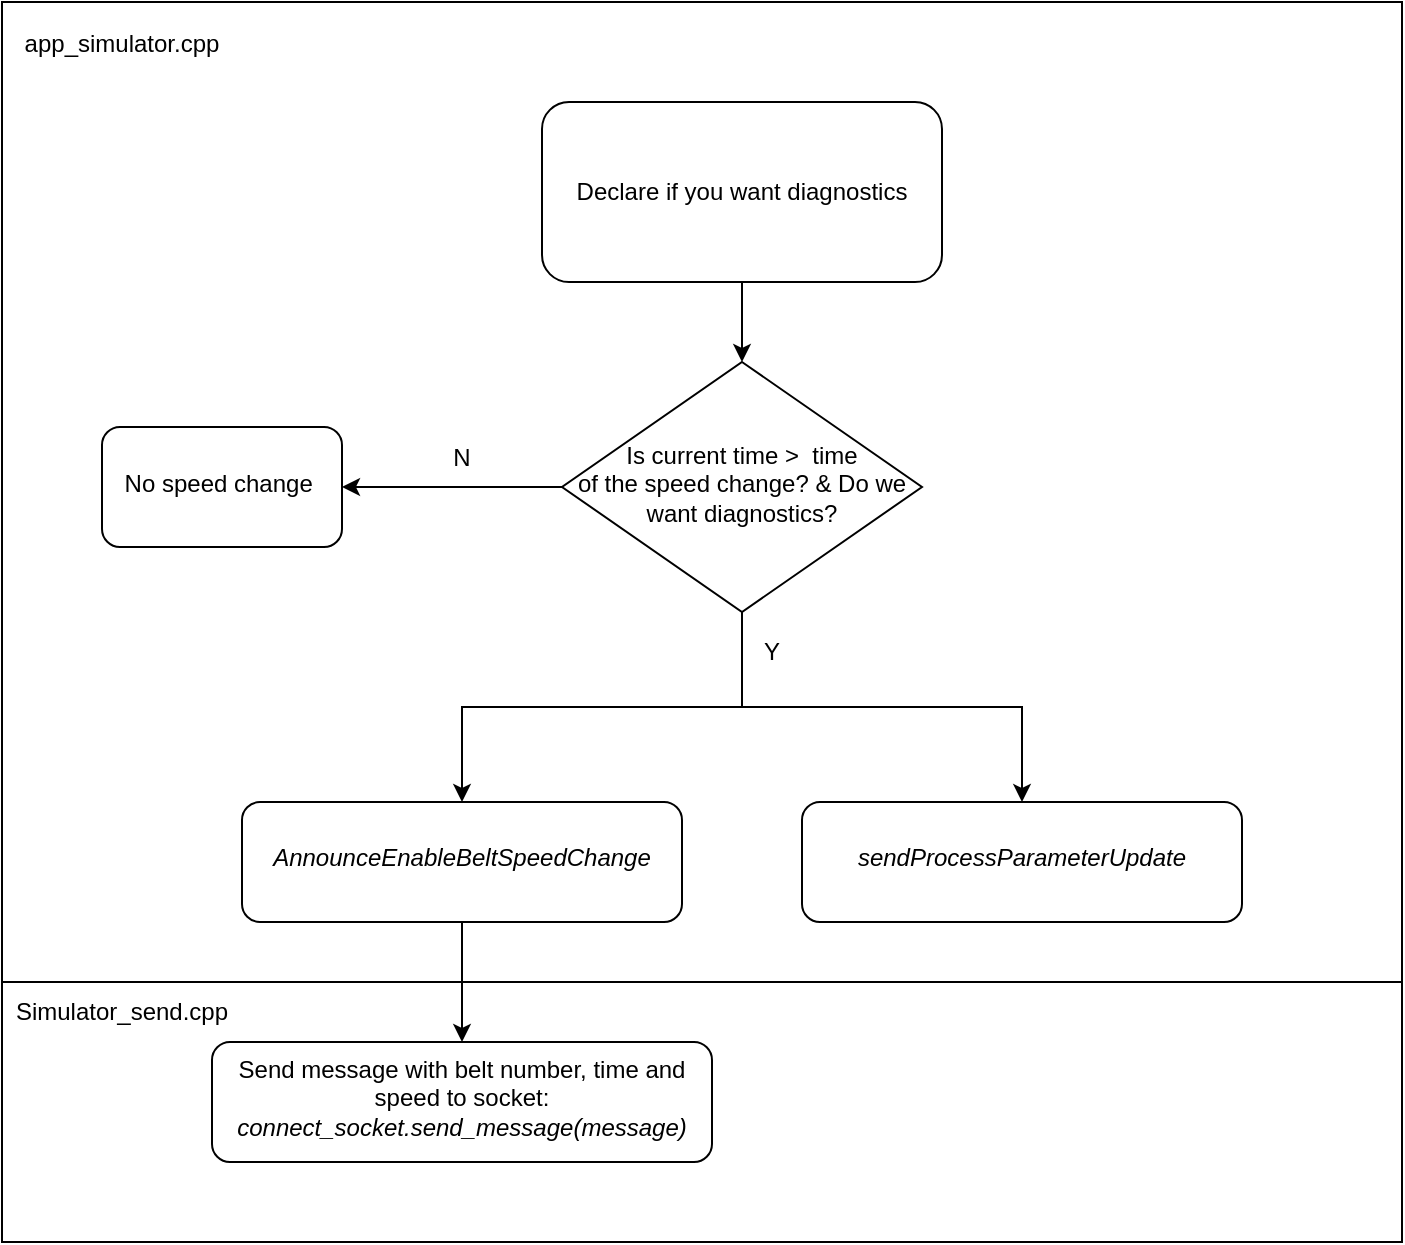 <mxfile version="18.0.2" type="github">
  <diagram id="6dGspaSZ-LBUG3jmxN4q" name="Page-1">
    <mxGraphModel dx="1221" dy="681" grid="1" gridSize="10" guides="1" tooltips="1" connect="1" arrows="1" fold="1" page="1" pageScale="1" pageWidth="3300" pageHeight="4681" math="0" shadow="0">
      <root>
        <mxCell id="0" />
        <mxCell id="1" parent="0" />
        <mxCell id="nNCJjdia4qGImyiOLjnr-1" value="" style="whiteSpace=wrap;html=1;fillColor=none;" vertex="1" parent="1">
          <mxGeometry x="510" y="80" width="700" height="490" as="geometry" />
        </mxCell>
        <mxCell id="nNCJjdia4qGImyiOLjnr-2" value="" style="edgeStyle=orthogonalEdgeStyle;rounded=0;orthogonalLoop=1;jettySize=auto;html=1;" edge="1" parent="1" source="nNCJjdia4qGImyiOLjnr-3" target="nNCJjdia4qGImyiOLjnr-7">
          <mxGeometry relative="1" as="geometry" />
        </mxCell>
        <mxCell id="nNCJjdia4qGImyiOLjnr-3" value="Declare if you want diagnostics" style="rounded=1;whiteSpace=wrap;html=1;fontSize=12;glass=0;strokeWidth=1;shadow=0;" vertex="1" parent="1">
          <mxGeometry x="780" y="130" width="200" height="90" as="geometry" />
        </mxCell>
        <mxCell id="nNCJjdia4qGImyiOLjnr-4" value="" style="edgeStyle=orthogonalEdgeStyle;rounded=0;orthogonalLoop=1;jettySize=auto;html=1;" edge="1" parent="1" source="nNCJjdia4qGImyiOLjnr-7" target="nNCJjdia4qGImyiOLjnr-8">
          <mxGeometry relative="1" as="geometry" />
        </mxCell>
        <mxCell id="nNCJjdia4qGImyiOLjnr-5" value="" style="edgeStyle=orthogonalEdgeStyle;rounded=0;orthogonalLoop=1;jettySize=auto;html=1;" edge="1" parent="1" source="nNCJjdia4qGImyiOLjnr-7" target="nNCJjdia4qGImyiOLjnr-10">
          <mxGeometry relative="1" as="geometry" />
        </mxCell>
        <mxCell id="nNCJjdia4qGImyiOLjnr-6" style="edgeStyle=orthogonalEdgeStyle;rounded=0;orthogonalLoop=1;jettySize=auto;html=1;" edge="1" parent="1" source="nNCJjdia4qGImyiOLjnr-7" target="nNCJjdia4qGImyiOLjnr-11">
          <mxGeometry relative="1" as="geometry" />
        </mxCell>
        <mxCell id="nNCJjdia4qGImyiOLjnr-7" value="Is current time &amp;gt;&amp;nbsp; time &lt;br&gt;of the speed change? &amp;amp; Do we want diagnostics?" style="rhombus;whiteSpace=wrap;html=1;shadow=0;fontFamily=Helvetica;fontSize=12;align=center;strokeWidth=1;spacing=6;spacingTop=-4;" vertex="1" parent="1">
          <mxGeometry x="790" y="260" width="180" height="125" as="geometry" />
        </mxCell>
        <mxCell id="nNCJjdia4qGImyiOLjnr-8" value="No speed change&amp;nbsp;" style="rounded=1;whiteSpace=wrap;html=1;shadow=0;strokeWidth=1;spacing=6;spacingTop=-4;" vertex="1" parent="1">
          <mxGeometry x="560" y="292.5" width="120" height="60" as="geometry" />
        </mxCell>
        <mxCell id="nNCJjdia4qGImyiOLjnr-9" value="" style="edgeStyle=orthogonalEdgeStyle;rounded=0;orthogonalLoop=1;jettySize=auto;html=1;" edge="1" parent="1" source="nNCJjdia4qGImyiOLjnr-10" target="nNCJjdia4qGImyiOLjnr-12">
          <mxGeometry relative="1" as="geometry" />
        </mxCell>
        <mxCell id="nNCJjdia4qGImyiOLjnr-10" value="&lt;i&gt;AnnounceEnableBeltSpeedChange&lt;/i&gt;" style="rounded=1;whiteSpace=wrap;html=1;shadow=0;strokeWidth=1;spacing=6;spacingTop=-4;" vertex="1" parent="1">
          <mxGeometry x="630" y="480" width="220" height="60" as="geometry" />
        </mxCell>
        <mxCell id="nNCJjdia4qGImyiOLjnr-11" value="&lt;i&gt;sendProcessParameterUpdate&lt;/i&gt;" style="rounded=1;whiteSpace=wrap;html=1;shadow=0;strokeWidth=1;spacing=6;spacingTop=-4;" vertex="1" parent="1">
          <mxGeometry x="910" y="480" width="220" height="60" as="geometry" />
        </mxCell>
        <mxCell id="nNCJjdia4qGImyiOLjnr-12" value="Send message with belt number, time and speed to socket:&lt;br&gt;&lt;i&gt;connect_socket.send_message(message)&lt;/i&gt;" style="rounded=1;whiteSpace=wrap;html=1;shadow=0;strokeWidth=1;spacing=6;spacingTop=-4;" vertex="1" parent="1">
          <mxGeometry x="615" y="600" width="250" height="60" as="geometry" />
        </mxCell>
        <mxCell id="nNCJjdia4qGImyiOLjnr-13" value="app_simulator.cpp" style="text;html=1;strokeColor=none;fillColor=none;align=center;verticalAlign=middle;whiteSpace=wrap;rounded=0;" vertex="1" parent="1">
          <mxGeometry x="540" y="86" width="60" height="30" as="geometry" />
        </mxCell>
        <mxCell id="nNCJjdia4qGImyiOLjnr-14" value="" style="whiteSpace=wrap;html=1;fillColor=none;" vertex="1" parent="1">
          <mxGeometry x="510" y="570" width="700" height="130" as="geometry" />
        </mxCell>
        <mxCell id="nNCJjdia4qGImyiOLjnr-15" value="Simulator_send.cpp" style="text;html=1;strokeColor=none;fillColor=none;align=center;verticalAlign=middle;whiteSpace=wrap;rounded=0;" vertex="1" parent="1">
          <mxGeometry x="540" y="570" width="60" height="30" as="geometry" />
        </mxCell>
        <mxCell id="nNCJjdia4qGImyiOLjnr-16" value="Y" style="text;html=1;strokeColor=none;fillColor=none;align=center;verticalAlign=middle;whiteSpace=wrap;rounded=0;" vertex="1" parent="1">
          <mxGeometry x="865" y="390" width="60" height="30" as="geometry" />
        </mxCell>
        <mxCell id="nNCJjdia4qGImyiOLjnr-17" value="N" style="text;html=1;strokeColor=none;fillColor=none;align=center;verticalAlign=middle;whiteSpace=wrap;rounded=0;" vertex="1" parent="1">
          <mxGeometry x="710" y="292.5" width="60" height="30" as="geometry" />
        </mxCell>
      </root>
    </mxGraphModel>
  </diagram>
</mxfile>
